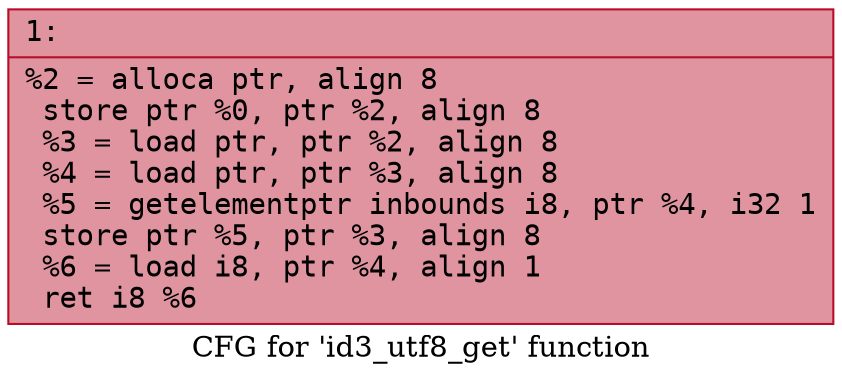 digraph "CFG for 'id3_utf8_get' function" {
	label="CFG for 'id3_utf8_get' function";

	Node0x600001880870 [shape=record,color="#b70d28ff", style=filled, fillcolor="#b70d2870" fontname="Courier",label="{1:\l|  %2 = alloca ptr, align 8\l  store ptr %0, ptr %2, align 8\l  %3 = load ptr, ptr %2, align 8\l  %4 = load ptr, ptr %3, align 8\l  %5 = getelementptr inbounds i8, ptr %4, i32 1\l  store ptr %5, ptr %3, align 8\l  %6 = load i8, ptr %4, align 1\l  ret i8 %6\l}"];
}

